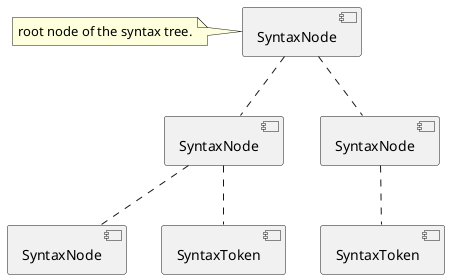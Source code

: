 @startuml syntax tree

component SyntaxNode as root
component SyntaxNode as c1
component SyntaxNode as c2
component SyntaxNode as cc1
component SyntaxToken as cc2
component SyntaxToken as cc3

note left of root
root node of the syntax tree.
end note

root .. c1
root .. c2
c1 .. cc1
c1 .. cc2
c2 .. cc3

@enduml
